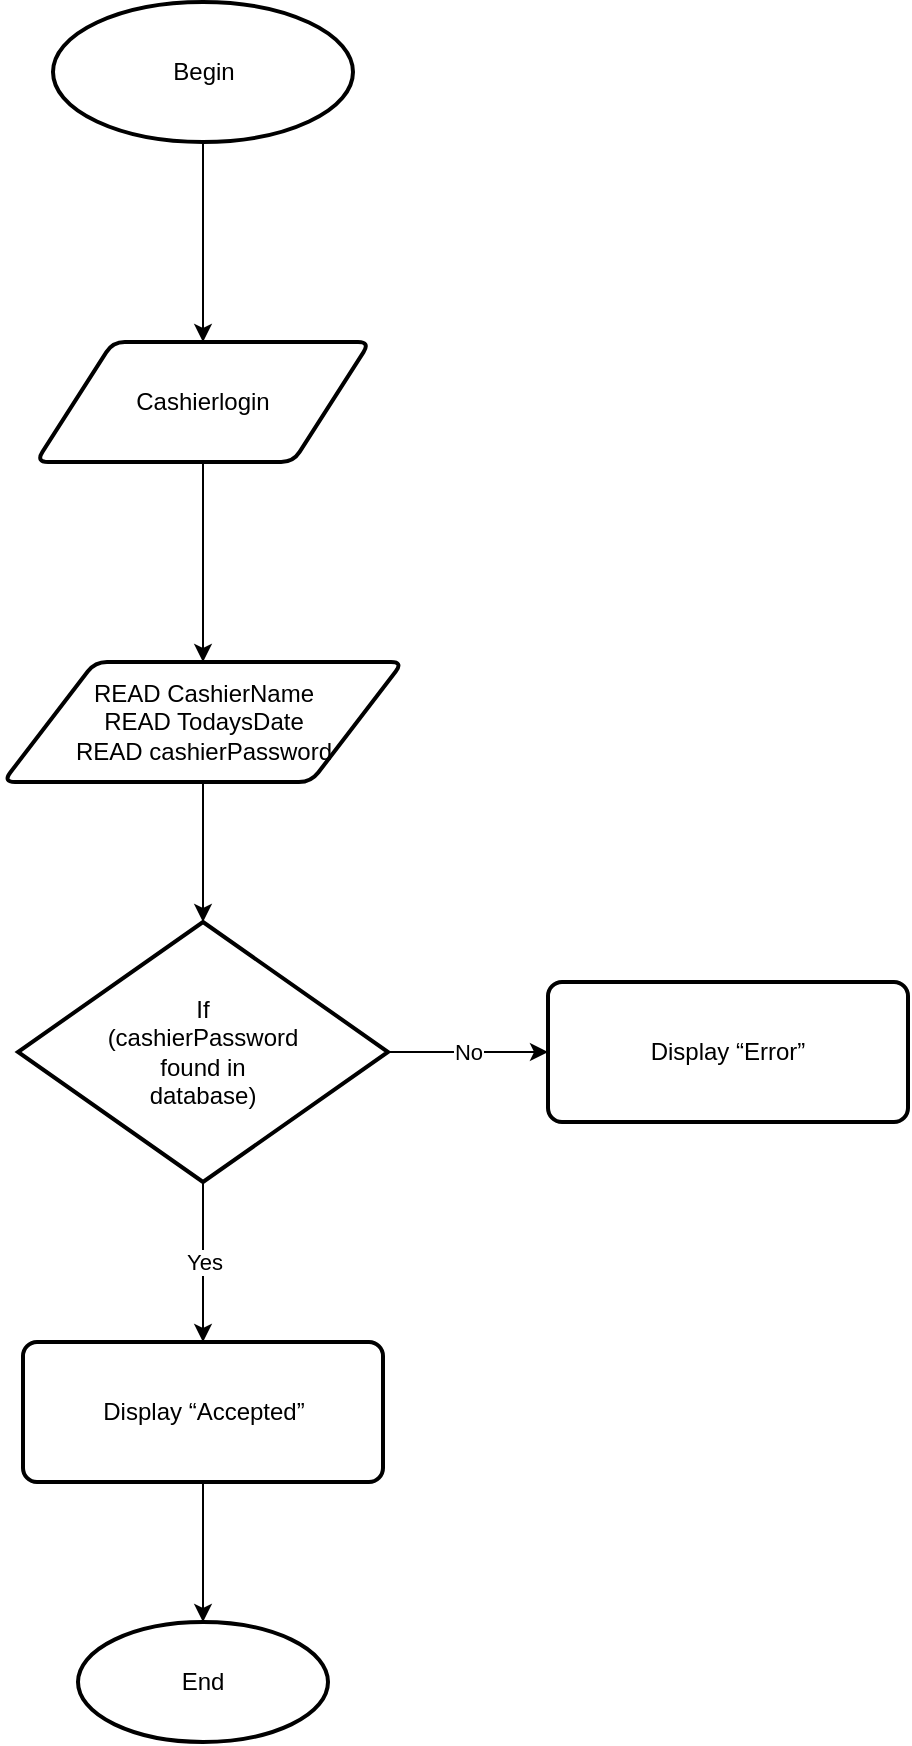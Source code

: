 <mxfile version="14.7.1" type="github"><diagram id="C5RBs43oDa-KdzZeNtuy" name="Page-1"><mxGraphModel dx="766" dy="485" grid="1" gridSize="10" guides="1" tooltips="1" connect="1" arrows="1" fold="1" page="1" pageScale="1" pageWidth="827" pageHeight="1169" math="0" shadow="0"><root><mxCell id="WIyWlLk6GJQsqaUBKTNV-0"/><mxCell id="WIyWlLk6GJQsqaUBKTNV-1" parent="WIyWlLk6GJQsqaUBKTNV-0"/><mxCell id="zt0nt1HbANw3qJApV1yz-21" value="No" style="edgeStyle=orthogonalEdgeStyle;rounded=0;orthogonalLoop=1;jettySize=auto;html=1;entryX=0;entryY=0.5;entryDx=0;entryDy=0;" parent="WIyWlLk6GJQsqaUBKTNV-1" source="zt0nt1HbANw3qJApV1yz-7" target="zt0nt1HbANw3qJApV1yz-14" edge="1"><mxGeometry relative="1" as="geometry"/></mxCell><mxCell id="zt0nt1HbANw3qJApV1yz-22" value="Yes" style="edgeStyle=orthogonalEdgeStyle;rounded=0;orthogonalLoop=1;jettySize=auto;html=1;entryX=0.5;entryY=0;entryDx=0;entryDy=0;" parent="WIyWlLk6GJQsqaUBKTNV-1" source="zt0nt1HbANw3qJApV1yz-7" target="zt0nt1HbANw3qJApV1yz-13" edge="1"><mxGeometry relative="1" as="geometry"/></mxCell><mxCell id="zt0nt1HbANw3qJApV1yz-7" value="If &lt;br&gt;(cashierPassword&lt;br&gt;found in &lt;br&gt;database)" style="strokeWidth=2;html=1;shape=mxgraph.flowchart.decision;whiteSpace=wrap;" parent="WIyWlLk6GJQsqaUBKTNV-1" vertex="1"><mxGeometry x="135" y="600" width="185" height="130" as="geometry"/></mxCell><mxCell id="zt0nt1HbANw3qJApV1yz-18" style="edgeStyle=orthogonalEdgeStyle;rounded=0;orthogonalLoop=1;jettySize=auto;html=1;entryX=0.5;entryY=0;entryDx=0;entryDy=0;entryPerimeter=0;" parent="WIyWlLk6GJQsqaUBKTNV-1" source="zt0nt1HbANw3qJApV1yz-11" target="zt0nt1HbANw3qJApV1yz-7" edge="1"><mxGeometry relative="1" as="geometry"><mxPoint x="225.0" y="380" as="targetPoint"/></mxGeometry></mxCell><mxCell id="zt0nt1HbANw3qJApV1yz-11" value="READ CashierName&lt;br&gt;READ TodaysDate&lt;br&gt;READ cashierPassword" style="shape=parallelogram;html=1;strokeWidth=2;perimeter=parallelogramPerimeter;whiteSpace=wrap;rounded=1;arcSize=12;size=0.23;" parent="WIyWlLk6GJQsqaUBKTNV-1" vertex="1"><mxGeometry x="127.5" y="470" width="200" height="60" as="geometry"/></mxCell><mxCell id="zt0nt1HbANw3qJApV1yz-23" style="edgeStyle=orthogonalEdgeStyle;rounded=0;orthogonalLoop=1;jettySize=auto;html=1;entryX=0.5;entryY=0;entryDx=0;entryDy=0;entryPerimeter=0;" parent="WIyWlLk6GJQsqaUBKTNV-1" source="zt0nt1HbANw3qJApV1yz-13" target="zt0nt1HbANw3qJApV1yz-15" edge="1"><mxGeometry relative="1" as="geometry"/></mxCell><mxCell id="zt0nt1HbANw3qJApV1yz-13" value="Display “Accepted”" style="rounded=1;whiteSpace=wrap;html=1;absoluteArcSize=1;arcSize=14;strokeWidth=2;" parent="WIyWlLk6GJQsqaUBKTNV-1" vertex="1"><mxGeometry x="137.5" y="810" width="180" height="70" as="geometry"/></mxCell><mxCell id="zt0nt1HbANw3qJApV1yz-14" value="Display “Error”" style="rounded=1;whiteSpace=wrap;html=1;absoluteArcSize=1;arcSize=14;strokeWidth=2;" parent="WIyWlLk6GJQsqaUBKTNV-1" vertex="1"><mxGeometry x="400" y="630" width="180" height="70" as="geometry"/></mxCell><mxCell id="zt0nt1HbANw3qJApV1yz-15" value="End" style="strokeWidth=2;html=1;shape=mxgraph.flowchart.start_1;whiteSpace=wrap;" parent="WIyWlLk6GJQsqaUBKTNV-1" vertex="1"><mxGeometry x="165" y="950" width="125" height="60" as="geometry"/></mxCell><mxCell id="zt0nt1HbANw3qJApV1yz-25" style="edgeStyle=orthogonalEdgeStyle;rounded=0;orthogonalLoop=1;jettySize=auto;html=1;" parent="WIyWlLk6GJQsqaUBKTNV-1" source="zt0nt1HbANw3qJApV1yz-24" target="zt0nt1HbANw3qJApV1yz-11" edge="1"><mxGeometry relative="1" as="geometry"/></mxCell><mxCell id="zt0nt1HbANw3qJApV1yz-24" value="Cashierlogin" style="shape=parallelogram;html=1;strokeWidth=2;perimeter=parallelogramPerimeter;whiteSpace=wrap;rounded=1;arcSize=12;size=0.23;" parent="WIyWlLk6GJQsqaUBKTNV-1" vertex="1"><mxGeometry x="144" y="310" width="167" height="60" as="geometry"/></mxCell><mxCell id="zt0nt1HbANw3qJApV1yz-27" style="edgeStyle=orthogonalEdgeStyle;rounded=0;orthogonalLoop=1;jettySize=auto;html=1;entryX=0.5;entryY=0;entryDx=0;entryDy=0;" parent="WIyWlLk6GJQsqaUBKTNV-1" source="zt0nt1HbANw3qJApV1yz-26" target="zt0nt1HbANw3qJApV1yz-24" edge="1"><mxGeometry relative="1" as="geometry"/></mxCell><mxCell id="zt0nt1HbANw3qJApV1yz-26" value="Begin" style="strokeWidth=2;html=1;shape=mxgraph.flowchart.start_1;whiteSpace=wrap;" parent="WIyWlLk6GJQsqaUBKTNV-1" vertex="1"><mxGeometry x="152.5" y="140" width="150" height="70" as="geometry"/></mxCell></root></mxGraphModel></diagram></mxfile>